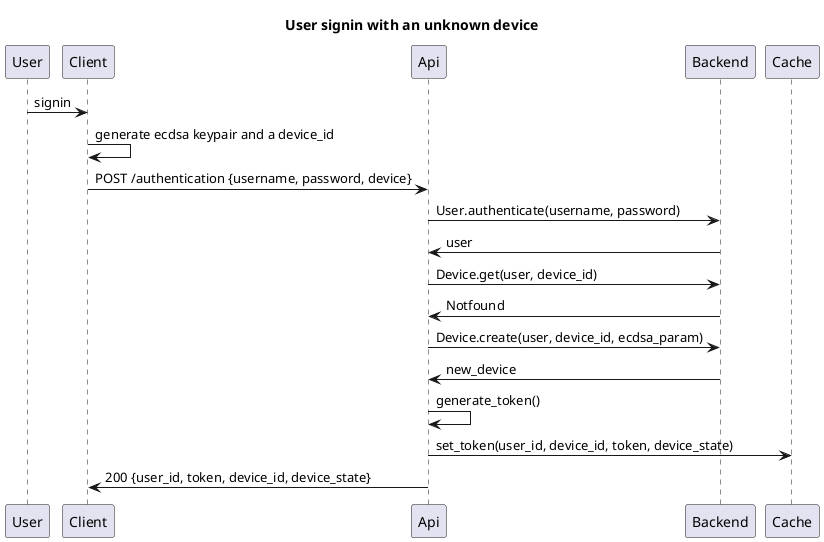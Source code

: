@startuml

title User signin with an unknown device

User -> Client: signin
Client -> Client: generate ecdsa keypair and a device_id

Client -> Api: POST /authentication {username, password, device}
Api -> Backend: User.authenticate(username, password)
Backend -> Api: user

Api -> Backend: Device.get(user, device_id)
Backend -> Api: Notfound
Api -> Backend: Device.create(user, device_id, ecdsa_param)
Backend -> Api: new_device

Api -> Api: generate_token()
Api -> Cache: set_token(user_id, device_id, token, device_state)
Api -> Client: 200 {user_id, token, device_id, device_state}


@enduml
